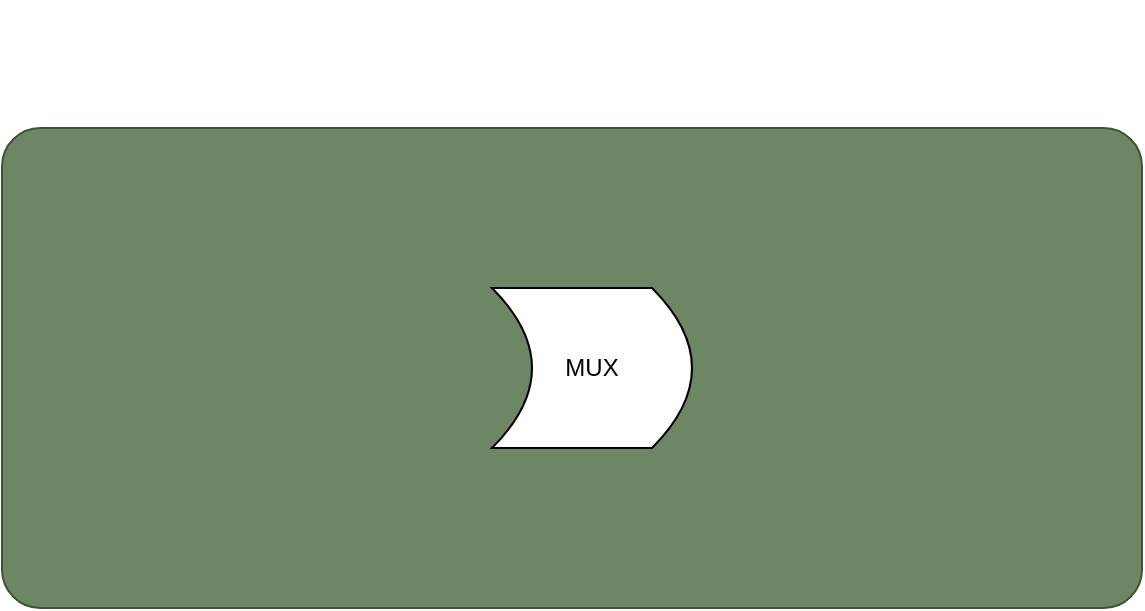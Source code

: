 <mxfile>
    <diagram id="aA5l1wcSxk9OJQEJaL7n" name="Page-1">
        <mxGraphModel dx="-626" dy="2928" grid="1" gridSize="10" guides="1" tooltips="1" connect="1" arrows="1" fold="1" page="1" pageScale="1" pageWidth="850" pageHeight="1100" math="0" shadow="0">
            <root>
                <mxCell id="0"/>
                <mxCell id="1" parent="0"/>
                <mxCell id="2" value="&lt;h1&gt;WB STAGE&lt;br&gt;&lt;/h1&gt;" style="rounded=1;whiteSpace=wrap;html=1;labelPosition=center;verticalLabelPosition=top;align=center;verticalAlign=bottom;arcSize=8;fillColor=#6d8764;fontColor=#ffffff;strokeColor=#3A5431;" vertex="1" parent="1">
                    <mxGeometry x="4390" y="-690" width="570" height="240" as="geometry"/>
                </mxCell>
                <mxCell id="3" value="MUX" style="shape=dataStorage;whiteSpace=wrap;html=1;fixedSize=1;direction=west;" vertex="1" parent="1">
                    <mxGeometry x="4635" y="-610" width="100" height="80" as="geometry"/>
                </mxCell>
            </root>
        </mxGraphModel>
    </diagram>
</mxfile>